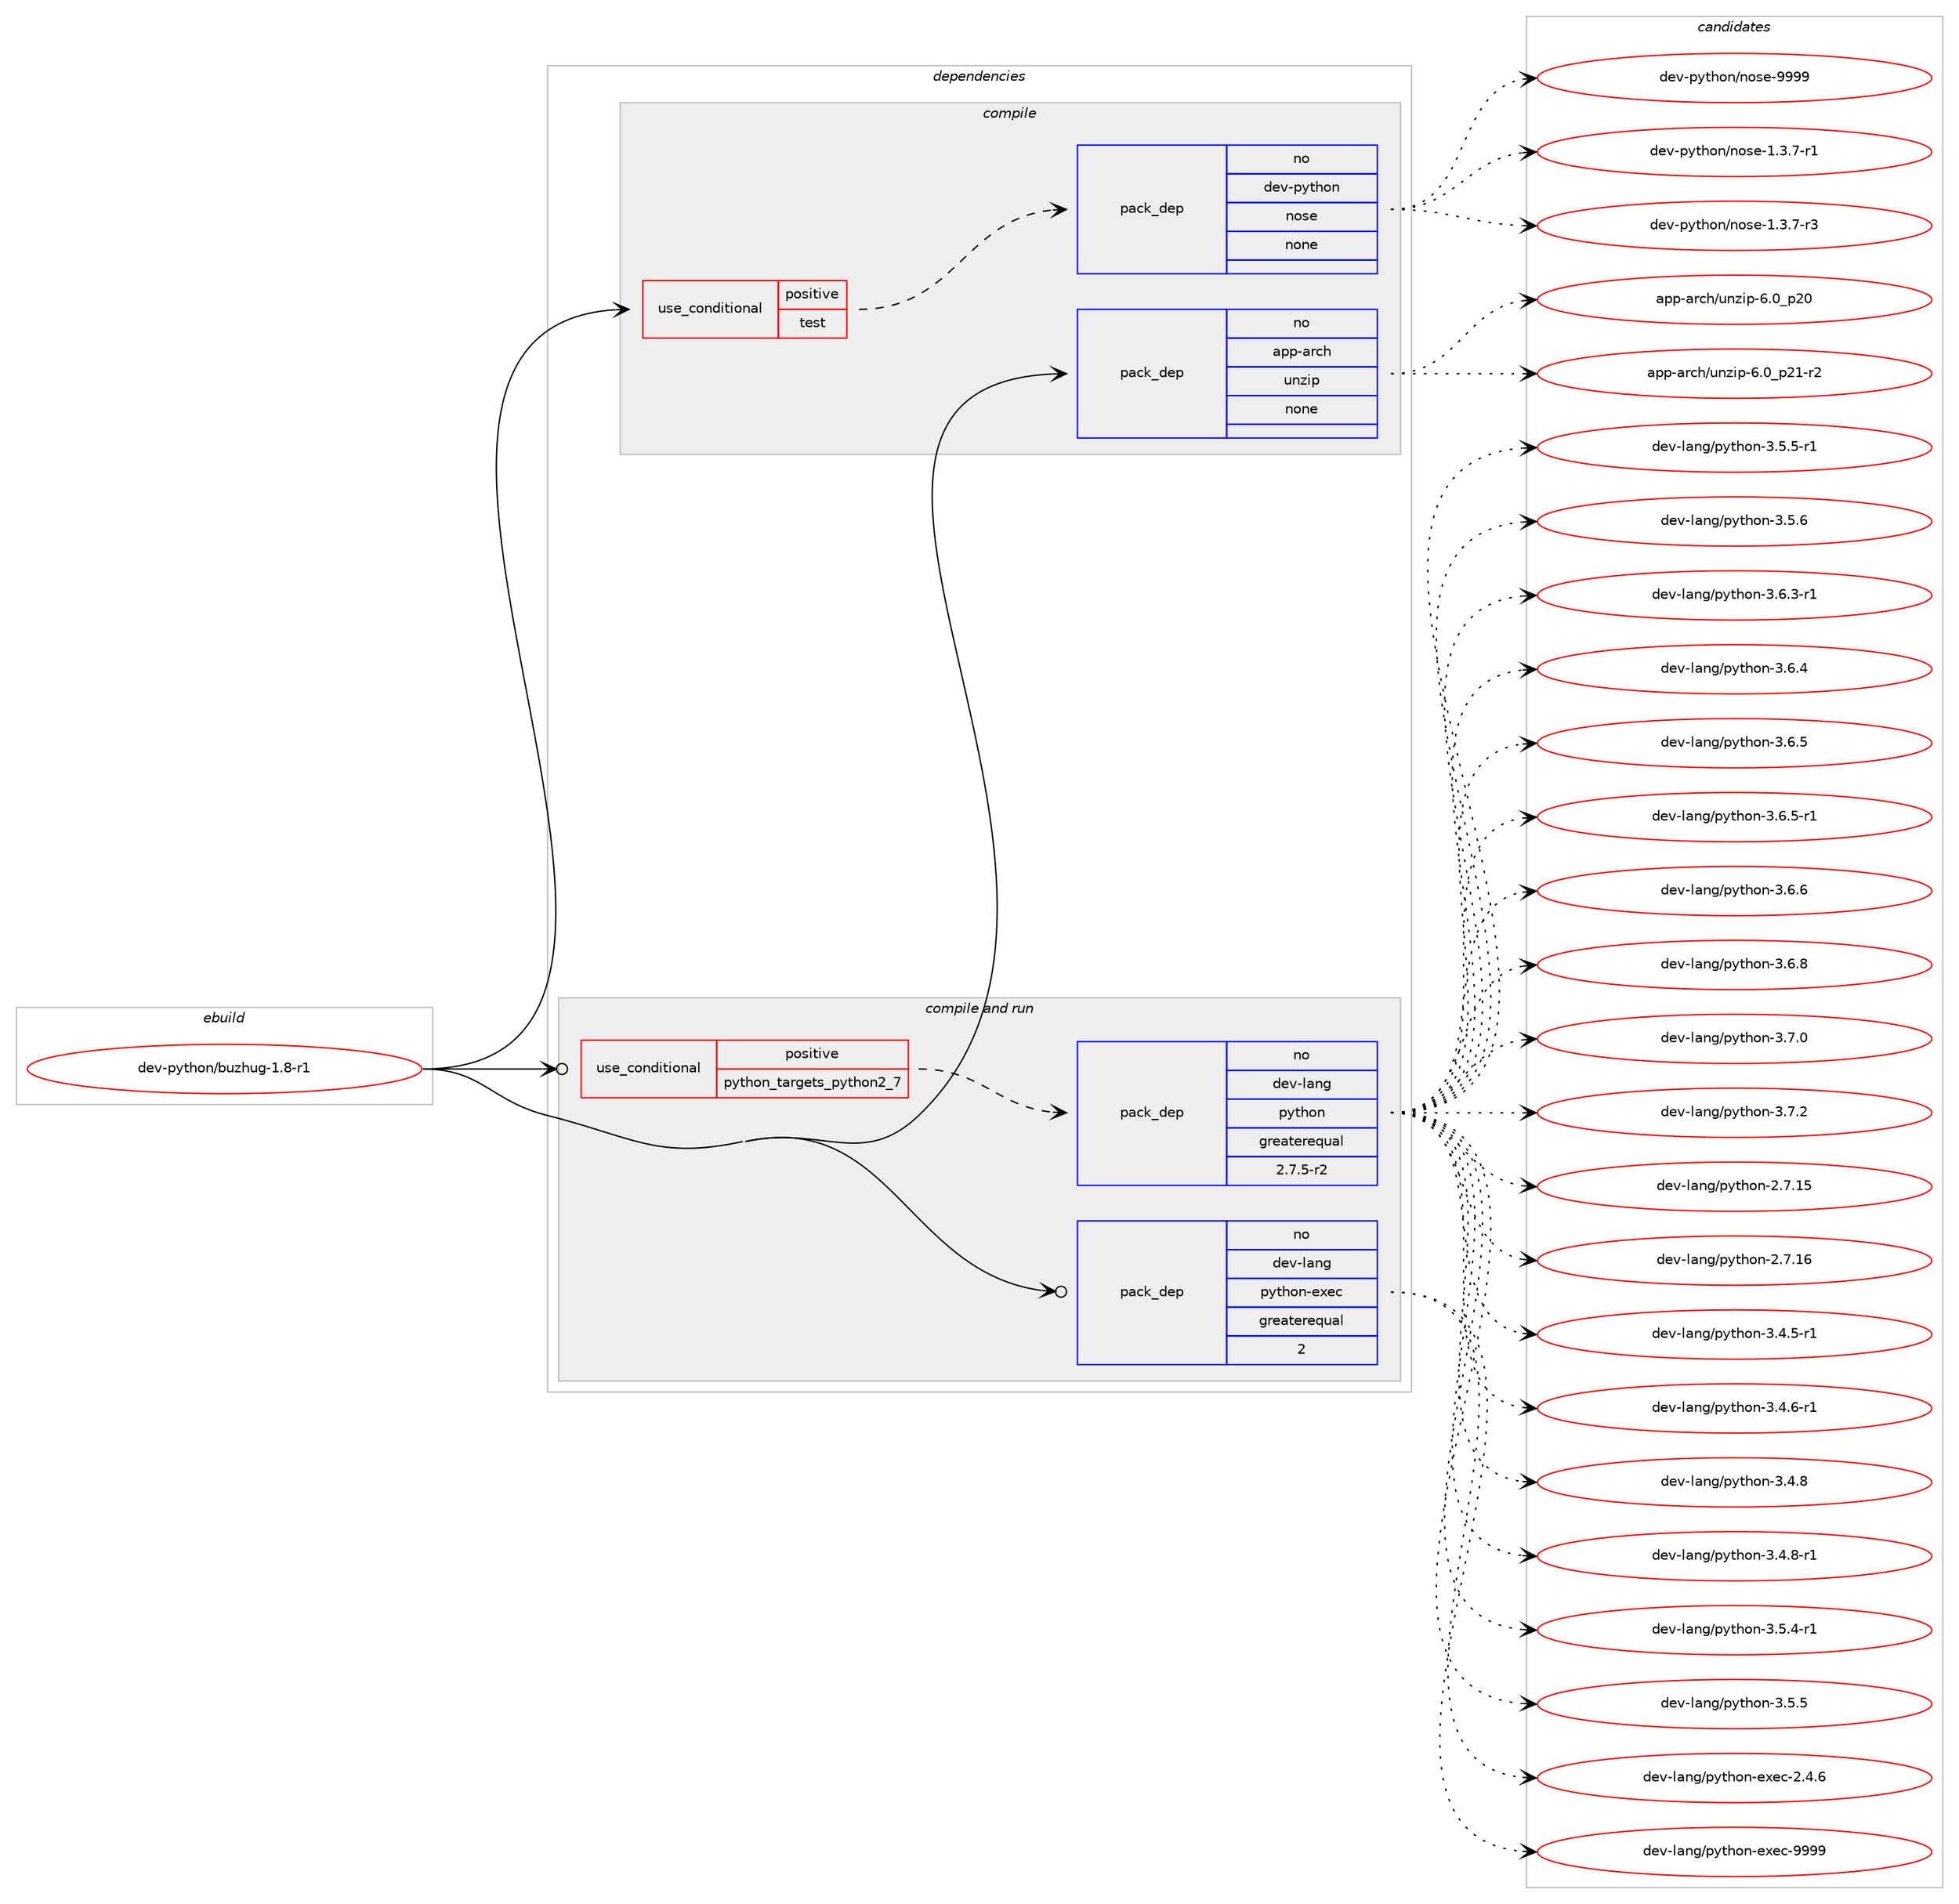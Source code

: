 digraph prolog {

# *************
# Graph options
# *************

newrank=true;
concentrate=true;
compound=true;
graph [rankdir=LR,fontname=Helvetica,fontsize=10,ranksep=1.5];#, ranksep=2.5, nodesep=0.2];
edge  [arrowhead=vee];
node  [fontname=Helvetica,fontsize=10];

# **********
# The ebuild
# **********

subgraph cluster_leftcol {
color=gray;
rank=same;
label=<<i>ebuild</i>>;
id [label="dev-python/buzhug-1.8-r1", color=red, width=4, href="../dev-python/buzhug-1.8-r1.svg"];
}

# ****************
# The dependencies
# ****************

subgraph cluster_midcol {
color=gray;
label=<<i>dependencies</i>>;
subgraph cluster_compile {
fillcolor="#eeeeee";
style=filled;
label=<<i>compile</i>>;
subgraph cond371960 {
dependency1402131 [label=<<TABLE BORDER="0" CELLBORDER="1" CELLSPACING="0" CELLPADDING="4"><TR><TD ROWSPAN="3" CELLPADDING="10">use_conditional</TD></TR><TR><TD>positive</TD></TR><TR><TD>test</TD></TR></TABLE>>, shape=none, color=red];
subgraph pack1006938 {
dependency1402132 [label=<<TABLE BORDER="0" CELLBORDER="1" CELLSPACING="0" CELLPADDING="4" WIDTH="220"><TR><TD ROWSPAN="6" CELLPADDING="30">pack_dep</TD></TR><TR><TD WIDTH="110">no</TD></TR><TR><TD>dev-python</TD></TR><TR><TD>nose</TD></TR><TR><TD>none</TD></TR><TR><TD></TD></TR></TABLE>>, shape=none, color=blue];
}
dependency1402131:e -> dependency1402132:w [weight=20,style="dashed",arrowhead="vee"];
}
id:e -> dependency1402131:w [weight=20,style="solid",arrowhead="vee"];
subgraph pack1006939 {
dependency1402133 [label=<<TABLE BORDER="0" CELLBORDER="1" CELLSPACING="0" CELLPADDING="4" WIDTH="220"><TR><TD ROWSPAN="6" CELLPADDING="30">pack_dep</TD></TR><TR><TD WIDTH="110">no</TD></TR><TR><TD>app-arch</TD></TR><TR><TD>unzip</TD></TR><TR><TD>none</TD></TR><TR><TD></TD></TR></TABLE>>, shape=none, color=blue];
}
id:e -> dependency1402133:w [weight=20,style="solid",arrowhead="vee"];
}
subgraph cluster_compileandrun {
fillcolor="#eeeeee";
style=filled;
label=<<i>compile and run</i>>;
subgraph cond371961 {
dependency1402134 [label=<<TABLE BORDER="0" CELLBORDER="1" CELLSPACING="0" CELLPADDING="4"><TR><TD ROWSPAN="3" CELLPADDING="10">use_conditional</TD></TR><TR><TD>positive</TD></TR><TR><TD>python_targets_python2_7</TD></TR></TABLE>>, shape=none, color=red];
subgraph pack1006940 {
dependency1402135 [label=<<TABLE BORDER="0" CELLBORDER="1" CELLSPACING="0" CELLPADDING="4" WIDTH="220"><TR><TD ROWSPAN="6" CELLPADDING="30">pack_dep</TD></TR><TR><TD WIDTH="110">no</TD></TR><TR><TD>dev-lang</TD></TR><TR><TD>python</TD></TR><TR><TD>greaterequal</TD></TR><TR><TD>2.7.5-r2</TD></TR></TABLE>>, shape=none, color=blue];
}
dependency1402134:e -> dependency1402135:w [weight=20,style="dashed",arrowhead="vee"];
}
id:e -> dependency1402134:w [weight=20,style="solid",arrowhead="odotvee"];
subgraph pack1006941 {
dependency1402136 [label=<<TABLE BORDER="0" CELLBORDER="1" CELLSPACING="0" CELLPADDING="4" WIDTH="220"><TR><TD ROWSPAN="6" CELLPADDING="30">pack_dep</TD></TR><TR><TD WIDTH="110">no</TD></TR><TR><TD>dev-lang</TD></TR><TR><TD>python-exec</TD></TR><TR><TD>greaterequal</TD></TR><TR><TD>2</TD></TR></TABLE>>, shape=none, color=blue];
}
id:e -> dependency1402136:w [weight=20,style="solid",arrowhead="odotvee"];
}
subgraph cluster_run {
fillcolor="#eeeeee";
style=filled;
label=<<i>run</i>>;
}
}

# **************
# The candidates
# **************

subgraph cluster_choices {
rank=same;
color=gray;
label=<<i>candidates</i>>;

subgraph choice1006938 {
color=black;
nodesep=1;
choice10010111845112121116104111110471101111151014549465146554511449 [label="dev-python/nose-1.3.7-r1", color=red, width=4,href="../dev-python/nose-1.3.7-r1.svg"];
choice10010111845112121116104111110471101111151014549465146554511451 [label="dev-python/nose-1.3.7-r3", color=red, width=4,href="../dev-python/nose-1.3.7-r3.svg"];
choice10010111845112121116104111110471101111151014557575757 [label="dev-python/nose-9999", color=red, width=4,href="../dev-python/nose-9999.svg"];
dependency1402132:e -> choice10010111845112121116104111110471101111151014549465146554511449:w [style=dotted,weight="100"];
dependency1402132:e -> choice10010111845112121116104111110471101111151014549465146554511451:w [style=dotted,weight="100"];
dependency1402132:e -> choice10010111845112121116104111110471101111151014557575757:w [style=dotted,weight="100"];
}
subgraph choice1006939 {
color=black;
nodesep=1;
choice971121124597114991044711711012210511245544648951125048 [label="app-arch/unzip-6.0_p20", color=red, width=4,href="../app-arch/unzip-6.0_p20.svg"];
choice9711211245971149910447117110122105112455446489511250494511450 [label="app-arch/unzip-6.0_p21-r2", color=red, width=4,href="../app-arch/unzip-6.0_p21-r2.svg"];
dependency1402133:e -> choice971121124597114991044711711012210511245544648951125048:w [style=dotted,weight="100"];
dependency1402133:e -> choice9711211245971149910447117110122105112455446489511250494511450:w [style=dotted,weight="100"];
}
subgraph choice1006940 {
color=black;
nodesep=1;
choice10010111845108971101034711212111610411111045504655464953 [label="dev-lang/python-2.7.15", color=red, width=4,href="../dev-lang/python-2.7.15.svg"];
choice10010111845108971101034711212111610411111045504655464954 [label="dev-lang/python-2.7.16", color=red, width=4,href="../dev-lang/python-2.7.16.svg"];
choice1001011184510897110103471121211161041111104551465246534511449 [label="dev-lang/python-3.4.5-r1", color=red, width=4,href="../dev-lang/python-3.4.5-r1.svg"];
choice1001011184510897110103471121211161041111104551465246544511449 [label="dev-lang/python-3.4.6-r1", color=red, width=4,href="../dev-lang/python-3.4.6-r1.svg"];
choice100101118451089711010347112121116104111110455146524656 [label="dev-lang/python-3.4.8", color=red, width=4,href="../dev-lang/python-3.4.8.svg"];
choice1001011184510897110103471121211161041111104551465246564511449 [label="dev-lang/python-3.4.8-r1", color=red, width=4,href="../dev-lang/python-3.4.8-r1.svg"];
choice1001011184510897110103471121211161041111104551465346524511449 [label="dev-lang/python-3.5.4-r1", color=red, width=4,href="../dev-lang/python-3.5.4-r1.svg"];
choice100101118451089711010347112121116104111110455146534653 [label="dev-lang/python-3.5.5", color=red, width=4,href="../dev-lang/python-3.5.5.svg"];
choice1001011184510897110103471121211161041111104551465346534511449 [label="dev-lang/python-3.5.5-r1", color=red, width=4,href="../dev-lang/python-3.5.5-r1.svg"];
choice100101118451089711010347112121116104111110455146534654 [label="dev-lang/python-3.5.6", color=red, width=4,href="../dev-lang/python-3.5.6.svg"];
choice1001011184510897110103471121211161041111104551465446514511449 [label="dev-lang/python-3.6.3-r1", color=red, width=4,href="../dev-lang/python-3.6.3-r1.svg"];
choice100101118451089711010347112121116104111110455146544652 [label="dev-lang/python-3.6.4", color=red, width=4,href="../dev-lang/python-3.6.4.svg"];
choice100101118451089711010347112121116104111110455146544653 [label="dev-lang/python-3.6.5", color=red, width=4,href="../dev-lang/python-3.6.5.svg"];
choice1001011184510897110103471121211161041111104551465446534511449 [label="dev-lang/python-3.6.5-r1", color=red, width=4,href="../dev-lang/python-3.6.5-r1.svg"];
choice100101118451089711010347112121116104111110455146544654 [label="dev-lang/python-3.6.6", color=red, width=4,href="../dev-lang/python-3.6.6.svg"];
choice100101118451089711010347112121116104111110455146544656 [label="dev-lang/python-3.6.8", color=red, width=4,href="../dev-lang/python-3.6.8.svg"];
choice100101118451089711010347112121116104111110455146554648 [label="dev-lang/python-3.7.0", color=red, width=4,href="../dev-lang/python-3.7.0.svg"];
choice100101118451089711010347112121116104111110455146554650 [label="dev-lang/python-3.7.2", color=red, width=4,href="../dev-lang/python-3.7.2.svg"];
dependency1402135:e -> choice10010111845108971101034711212111610411111045504655464953:w [style=dotted,weight="100"];
dependency1402135:e -> choice10010111845108971101034711212111610411111045504655464954:w [style=dotted,weight="100"];
dependency1402135:e -> choice1001011184510897110103471121211161041111104551465246534511449:w [style=dotted,weight="100"];
dependency1402135:e -> choice1001011184510897110103471121211161041111104551465246544511449:w [style=dotted,weight="100"];
dependency1402135:e -> choice100101118451089711010347112121116104111110455146524656:w [style=dotted,weight="100"];
dependency1402135:e -> choice1001011184510897110103471121211161041111104551465246564511449:w [style=dotted,weight="100"];
dependency1402135:e -> choice1001011184510897110103471121211161041111104551465346524511449:w [style=dotted,weight="100"];
dependency1402135:e -> choice100101118451089711010347112121116104111110455146534653:w [style=dotted,weight="100"];
dependency1402135:e -> choice1001011184510897110103471121211161041111104551465346534511449:w [style=dotted,weight="100"];
dependency1402135:e -> choice100101118451089711010347112121116104111110455146534654:w [style=dotted,weight="100"];
dependency1402135:e -> choice1001011184510897110103471121211161041111104551465446514511449:w [style=dotted,weight="100"];
dependency1402135:e -> choice100101118451089711010347112121116104111110455146544652:w [style=dotted,weight="100"];
dependency1402135:e -> choice100101118451089711010347112121116104111110455146544653:w [style=dotted,weight="100"];
dependency1402135:e -> choice1001011184510897110103471121211161041111104551465446534511449:w [style=dotted,weight="100"];
dependency1402135:e -> choice100101118451089711010347112121116104111110455146544654:w [style=dotted,weight="100"];
dependency1402135:e -> choice100101118451089711010347112121116104111110455146544656:w [style=dotted,weight="100"];
dependency1402135:e -> choice100101118451089711010347112121116104111110455146554648:w [style=dotted,weight="100"];
dependency1402135:e -> choice100101118451089711010347112121116104111110455146554650:w [style=dotted,weight="100"];
}
subgraph choice1006941 {
color=black;
nodesep=1;
choice1001011184510897110103471121211161041111104510112010199455046524654 [label="dev-lang/python-exec-2.4.6", color=red, width=4,href="../dev-lang/python-exec-2.4.6.svg"];
choice10010111845108971101034711212111610411111045101120101994557575757 [label="dev-lang/python-exec-9999", color=red, width=4,href="../dev-lang/python-exec-9999.svg"];
dependency1402136:e -> choice1001011184510897110103471121211161041111104510112010199455046524654:w [style=dotted,weight="100"];
dependency1402136:e -> choice10010111845108971101034711212111610411111045101120101994557575757:w [style=dotted,weight="100"];
}
}

}
